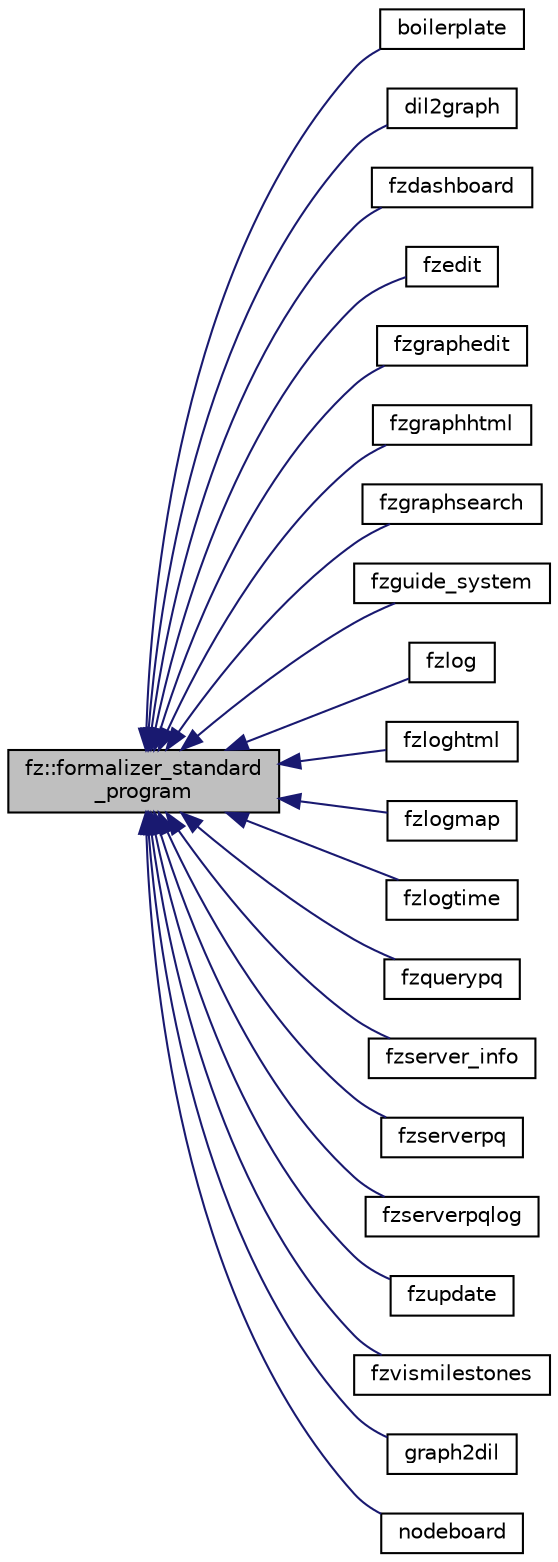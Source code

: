 digraph "fz::formalizer_standard_program"
{
 // LATEX_PDF_SIZE
  edge [fontname="Helvetica",fontsize="10",labelfontname="Helvetica",labelfontsize="10"];
  node [fontname="Helvetica",fontsize="10",shape=record];
  rankdir="LR";
  Node1 [label="fz::formalizer_standard\l_program",height=0.2,width=0.4,color="black", fillcolor="grey75", style="filled", fontcolor="black",tooltip="This class provides a framework for standardized Formalizer programs."];
  Node1 -> Node2 [dir="back",color="midnightblue",fontsize="10",style="solid",fontname="Helvetica"];
  Node2 [label="boilerplate",height=0.2,width=0.4,color="black", fillcolor="white", style="filled",URL="$structboilerplate.html",tooltip=" "];
  Node1 -> Node3 [dir="back",color="midnightblue",fontsize="10",style="solid",fontname="Helvetica"];
  Node3 [label="dil2graph",height=0.2,width=0.4,color="black", fillcolor="white", style="filled",URL="$classdil2graph.html",tooltip=" "];
  Node1 -> Node4 [dir="back",color="midnightblue",fontsize="10",style="solid",fontname="Helvetica"];
  Node4 [label="fzdashboard",height=0.2,width=0.4,color="black", fillcolor="white", style="filled",URL="$structfzdashboard.html",tooltip=" "];
  Node1 -> Node5 [dir="back",color="midnightblue",fontsize="10",style="solid",fontname="Helvetica"];
  Node5 [label="fzedit",height=0.2,width=0.4,color="black", fillcolor="white", style="filled",URL="$structfzedit.html",tooltip=" "];
  Node1 -> Node6 [dir="back",color="midnightblue",fontsize="10",style="solid",fontname="Helvetica"];
  Node6 [label="fzgraphedit",height=0.2,width=0.4,color="black", fillcolor="white", style="filled",URL="$classfzgraphedit.html",tooltip=" "];
  Node1 -> Node7 [dir="back",color="midnightblue",fontsize="10",style="solid",fontname="Helvetica"];
  Node7 [label="fzgraphhtml",height=0.2,width=0.4,color="black", fillcolor="white", style="filled",URL="$structfzgraphhtml.html",tooltip=" "];
  Node1 -> Node8 [dir="back",color="midnightblue",fontsize="10",style="solid",fontname="Helvetica"];
  Node8 [label="fzgraphsearch",height=0.2,width=0.4,color="black", fillcolor="white", style="filled",URL="$structfzgraphsearch.html",tooltip=" "];
  Node1 -> Node9 [dir="back",color="midnightblue",fontsize="10",style="solid",fontname="Helvetica"];
  Node9 [label="fzguide_system",height=0.2,width=0.4,color="black", fillcolor="white", style="filled",URL="$structfzguide__system.html",tooltip=" "];
  Node1 -> Node10 [dir="back",color="midnightblue",fontsize="10",style="solid",fontname="Helvetica"];
  Node10 [label="fzlog",height=0.2,width=0.4,color="black", fillcolor="white", style="filled",URL="$structfzlog.html",tooltip=" "];
  Node1 -> Node11 [dir="back",color="midnightblue",fontsize="10",style="solid",fontname="Helvetica"];
  Node11 [label="fzloghtml",height=0.2,width=0.4,color="black", fillcolor="white", style="filled",URL="$structfzloghtml.html",tooltip=" "];
  Node1 -> Node12 [dir="back",color="midnightblue",fontsize="10",style="solid",fontname="Helvetica"];
  Node12 [label="fzlogmap",height=0.2,width=0.4,color="black", fillcolor="white", style="filled",URL="$structfzlogmap.html",tooltip=" "];
  Node1 -> Node13 [dir="back",color="midnightblue",fontsize="10",style="solid",fontname="Helvetica"];
  Node13 [label="fzlogtime",height=0.2,width=0.4,color="black", fillcolor="white", style="filled",URL="$structfzlogtime.html",tooltip=" "];
  Node1 -> Node14 [dir="back",color="midnightblue",fontsize="10",style="solid",fontname="Helvetica"];
  Node14 [label="fzquerypq",height=0.2,width=0.4,color="black", fillcolor="white", style="filled",URL="$structfzquerypq.html",tooltip=" "];
  Node1 -> Node15 [dir="back",color="midnightblue",fontsize="10",style="solid",fontname="Helvetica"];
  Node15 [label="fzserver_info",height=0.2,width=0.4,color="black", fillcolor="white", style="filled",URL="$structfzserver__info.html",tooltip=" "];
  Node1 -> Node16 [dir="back",color="midnightblue",fontsize="10",style="solid",fontname="Helvetica"];
  Node16 [label="fzserverpq",height=0.2,width=0.4,color="black", fillcolor="white", style="filled",URL="$structfzserverpq.html",tooltip=" "];
  Node1 -> Node17 [dir="back",color="midnightblue",fontsize="10",style="solid",fontname="Helvetica"];
  Node17 [label="fzserverpqlog",height=0.2,width=0.4,color="black", fillcolor="white", style="filled",URL="$structfzserverpqlog.html",tooltip=" "];
  Node1 -> Node18 [dir="back",color="midnightblue",fontsize="10",style="solid",fontname="Helvetica"];
  Node18 [label="fzupdate",height=0.2,width=0.4,color="black", fillcolor="white", style="filled",URL="$structfzupdate.html",tooltip=" "];
  Node1 -> Node19 [dir="back",color="midnightblue",fontsize="10",style="solid",fontname="Helvetica"];
  Node19 [label="fzvismilestones",height=0.2,width=0.4,color="black", fillcolor="white", style="filled",URL="$structfzvismilestones.html",tooltip=" "];
  Node1 -> Node20 [dir="back",color="midnightblue",fontsize="10",style="solid",fontname="Helvetica"];
  Node20 [label="graph2dil",height=0.2,width=0.4,color="black", fillcolor="white", style="filled",URL="$structgraph2dil.html",tooltip=" "];
  Node1 -> Node21 [dir="back",color="midnightblue",fontsize="10",style="solid",fontname="Helvetica"];
  Node21 [label="nodeboard",height=0.2,width=0.4,color="black", fillcolor="white", style="filled",URL="$structnodeboard.html",tooltip=" "];
}
